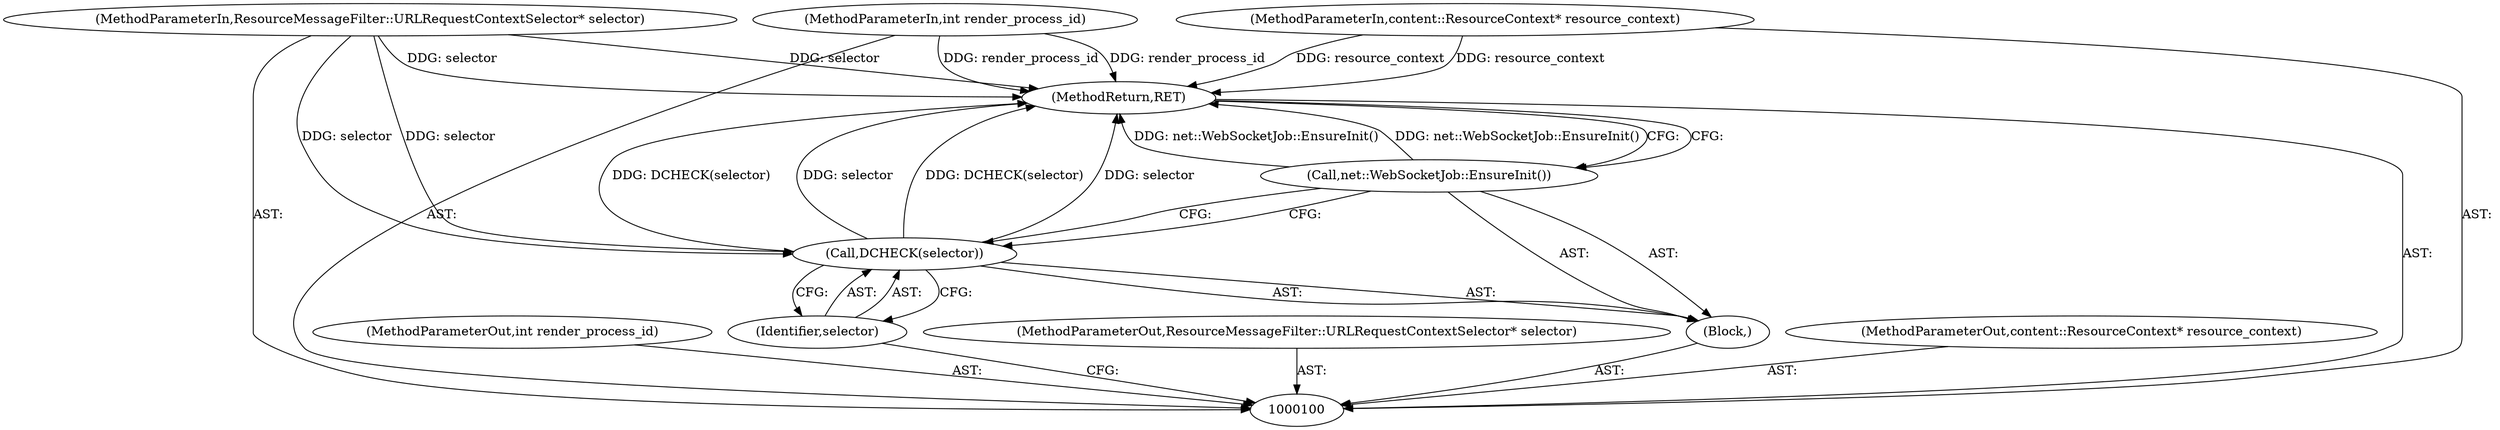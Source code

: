 digraph "0_Chrome_5385c44d9634d00b1cec2abf0fe7290d4205c7b0_4" {
"1000108" [label="(MethodReturn,RET)"];
"1000101" [label="(MethodParameterIn,int render_process_id)"];
"1000121" [label="(MethodParameterOut,int render_process_id)"];
"1000102" [label="(MethodParameterIn,ResourceMessageFilter::URLRequestContextSelector* selector)"];
"1000122" [label="(MethodParameterOut,ResourceMessageFilter::URLRequestContextSelector* selector)"];
"1000103" [label="(MethodParameterIn,content::ResourceContext* resource_context)"];
"1000123" [label="(MethodParameterOut,content::ResourceContext* resource_context)"];
"1000104" [label="(Block,)"];
"1000106" [label="(Identifier,selector)"];
"1000105" [label="(Call,DCHECK(selector))"];
"1000107" [label="(Call,net::WebSocketJob::EnsureInit())"];
"1000108" -> "1000100"  [label="AST: "];
"1000108" -> "1000107"  [label="CFG: "];
"1000107" -> "1000108"  [label="DDG: net::WebSocketJob::EnsureInit()"];
"1000105" -> "1000108"  [label="DDG: DCHECK(selector)"];
"1000105" -> "1000108"  [label="DDG: selector"];
"1000103" -> "1000108"  [label="DDG: resource_context"];
"1000102" -> "1000108"  [label="DDG: selector"];
"1000101" -> "1000108"  [label="DDG: render_process_id"];
"1000101" -> "1000100"  [label="AST: "];
"1000101" -> "1000108"  [label="DDG: render_process_id"];
"1000121" -> "1000100"  [label="AST: "];
"1000102" -> "1000100"  [label="AST: "];
"1000102" -> "1000108"  [label="DDG: selector"];
"1000102" -> "1000105"  [label="DDG: selector"];
"1000122" -> "1000100"  [label="AST: "];
"1000103" -> "1000100"  [label="AST: "];
"1000103" -> "1000108"  [label="DDG: resource_context"];
"1000123" -> "1000100"  [label="AST: "];
"1000104" -> "1000100"  [label="AST: "];
"1000105" -> "1000104"  [label="AST: "];
"1000107" -> "1000104"  [label="AST: "];
"1000106" -> "1000105"  [label="AST: "];
"1000106" -> "1000100"  [label="CFG: "];
"1000105" -> "1000106"  [label="CFG: "];
"1000105" -> "1000104"  [label="AST: "];
"1000105" -> "1000106"  [label="CFG: "];
"1000106" -> "1000105"  [label="AST: "];
"1000107" -> "1000105"  [label="CFG: "];
"1000105" -> "1000108"  [label="DDG: DCHECK(selector)"];
"1000105" -> "1000108"  [label="DDG: selector"];
"1000102" -> "1000105"  [label="DDG: selector"];
"1000107" -> "1000104"  [label="AST: "];
"1000107" -> "1000105"  [label="CFG: "];
"1000108" -> "1000107"  [label="CFG: "];
"1000107" -> "1000108"  [label="DDG: net::WebSocketJob::EnsureInit()"];
}
